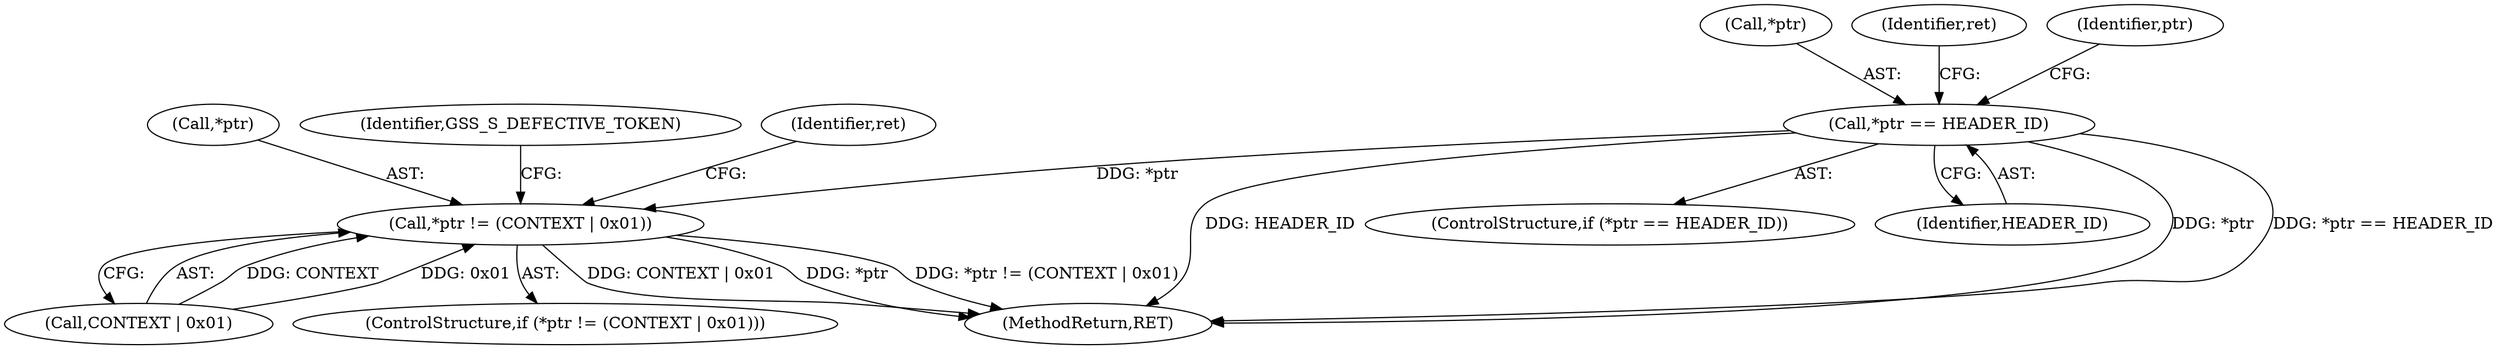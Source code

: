 digraph "0_krb5_a7886f0ed1277c69142b14a2c6629175a6331edc@pointer" {
"1000162" [label="(Call,*ptr == HEADER_ID)"];
"1000187" [label="(Call,*ptr != (CONTEXT | 0x01))"];
"1000186" [label="(ControlStructure,if (*ptr != (CONTEXT | 0x01)))"];
"1000262" [label="(MethodReturn,RET)"];
"1000163" [label="(Call,*ptr)"];
"1000162" [label="(Call,*ptr == HEADER_ID)"];
"1000168" [label="(Identifier,ret)"];
"1000161" [label="(ControlStructure,if (*ptr == HEADER_ID))"];
"1000190" [label="(Call,CONTEXT | 0x01)"];
"1000188" [label="(Call,*ptr)"];
"1000195" [label="(Identifier,GSS_S_DEFECTIVE_TOKEN)"];
"1000197" [label="(Identifier,ret)"];
"1000165" [label="(Identifier,HEADER_ID)"];
"1000189" [label="(Identifier,ptr)"];
"1000187" [label="(Call,*ptr != (CONTEXT | 0x01))"];
"1000162" -> "1000161"  [label="AST: "];
"1000162" -> "1000165"  [label="CFG: "];
"1000163" -> "1000162"  [label="AST: "];
"1000165" -> "1000162"  [label="AST: "];
"1000168" -> "1000162"  [label="CFG: "];
"1000189" -> "1000162"  [label="CFG: "];
"1000162" -> "1000262"  [label="DDG: *ptr"];
"1000162" -> "1000262"  [label="DDG: *ptr == HEADER_ID"];
"1000162" -> "1000262"  [label="DDG: HEADER_ID"];
"1000162" -> "1000187"  [label="DDG: *ptr"];
"1000187" -> "1000186"  [label="AST: "];
"1000187" -> "1000190"  [label="CFG: "];
"1000188" -> "1000187"  [label="AST: "];
"1000190" -> "1000187"  [label="AST: "];
"1000195" -> "1000187"  [label="CFG: "];
"1000197" -> "1000187"  [label="CFG: "];
"1000187" -> "1000262"  [label="DDG: *ptr"];
"1000187" -> "1000262"  [label="DDG: *ptr != (CONTEXT | 0x01)"];
"1000187" -> "1000262"  [label="DDG: CONTEXT | 0x01"];
"1000190" -> "1000187"  [label="DDG: CONTEXT"];
"1000190" -> "1000187"  [label="DDG: 0x01"];
}
